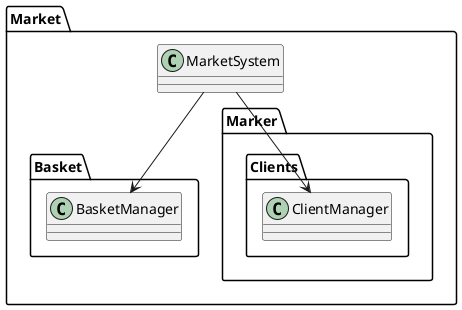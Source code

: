﻿@startuml
'https://plantuml.com/class-diagram

package Market
{
class MarketSystem

package Market.Basket
{
class BasketManager
}
package Marker.Clients
{
class ClientManager
}

MarketSystem -down-> BasketManager 
MarketSystem -down-> ClientManager
}

@enduml
